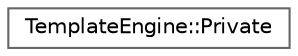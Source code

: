 digraph "Graphical Class Hierarchy"
{
 // INTERACTIVE_SVG=YES
 // LATEX_PDF_SIZE
  bgcolor="transparent";
  edge [fontname=Helvetica,fontsize=10,labelfontname=Helvetica,labelfontsize=10];
  node [fontname=Helvetica,fontsize=10,shape=box,height=0.2,width=0.4];
  rankdir="LR";
  Node0 [label="TemplateEngine::Private",height=0.2,width=0.4,color="grey40", fillcolor="white", style="filled",URL="$d5/d56/class_template_engine_1_1_private.html",tooltip="Private data of the template engine."];
}
